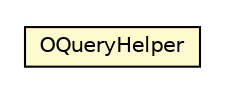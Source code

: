 #!/usr/local/bin/dot
#
# Class diagram 
# Generated by UMLGraph version R5_6-24-gf6e263 (http://www.umlgraph.org/)
#

digraph G {
	edge [fontname="Helvetica",fontsize=10,labelfontname="Helvetica",labelfontsize=10];
	node [fontname="Helvetica",fontsize=10,shape=plaintext];
	nodesep=0.25;
	ranksep=0.5;
	// com.orientechnologies.orient.core.query.OQueryHelper
	c5334415 [label=<<table title="com.orientechnologies.orient.core.query.OQueryHelper" border="0" cellborder="1" cellspacing="0" cellpadding="2" port="p" bgcolor="lemonChiffon" href="./OQueryHelper.html">
		<tr><td><table border="0" cellspacing="0" cellpadding="1">
<tr><td align="center" balign="center"> OQueryHelper </td></tr>
		</table></td></tr>
		</table>>, URL="./OQueryHelper.html", fontname="Helvetica", fontcolor="black", fontsize=10.0];
}

